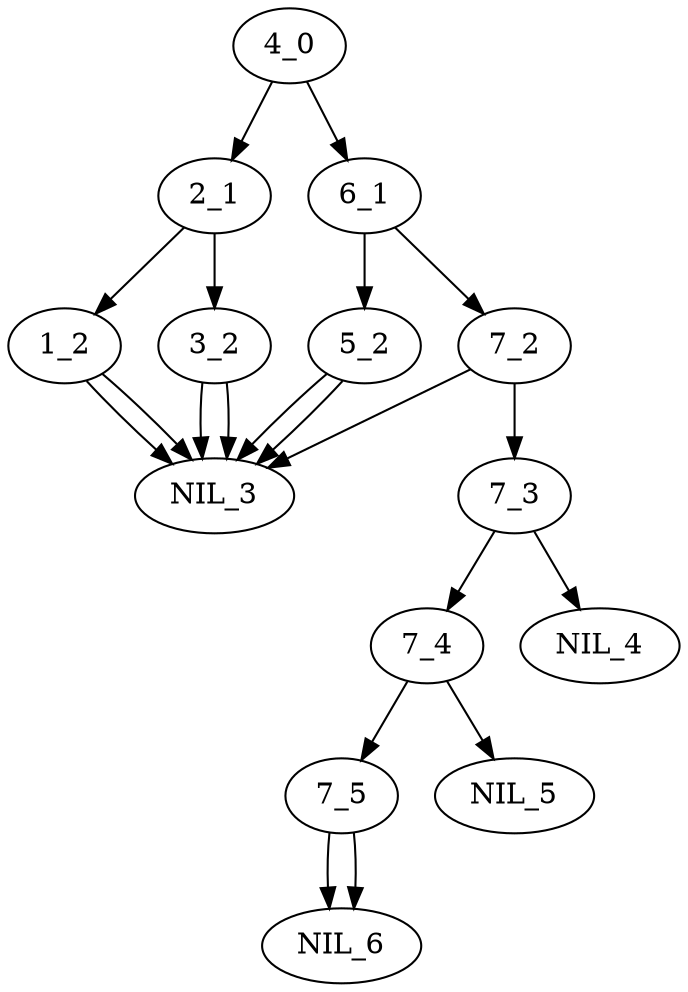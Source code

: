 // Tree
digraph {
	"4_0"
	"2_1"
		"4_0" -> "2_1"
	"6_1"
		"4_0" -> "6_1"
	"2_1"
	"1_2"
		"2_1" -> "1_2"
	"3_2"
		"2_1" -> "3_2"
	"6_1"
	"5_2"
		"6_1" -> "5_2"
	"7_2"
		"6_1" -> "7_2"
	"1_2"
	NIL_3
		"1_2" -> NIL_3
	NIL_3
		"1_2" -> NIL_3
	"3_2"
	NIL_3
		"3_2" -> NIL_3
	NIL_3
		"3_2" -> NIL_3
	"5_2"
	NIL_3
		"5_2" -> NIL_3
	NIL_3
		"5_2" -> NIL_3
	"7_2"
	"7_3"
		"7_2" -> "7_3"
	NIL_3
		"7_2" -> NIL_3
	"7_3"
	"7_4"
		"7_3" -> "7_4"
	NIL_4
		"7_3" -> NIL_4
	"7_4"
	"7_5"
		"7_4" -> "7_5"
	NIL_5
		"7_4" -> NIL_5
	"7_5"
	NIL_6
		"7_5" -> NIL_6
	NIL_6
		"7_5" -> NIL_6
}
